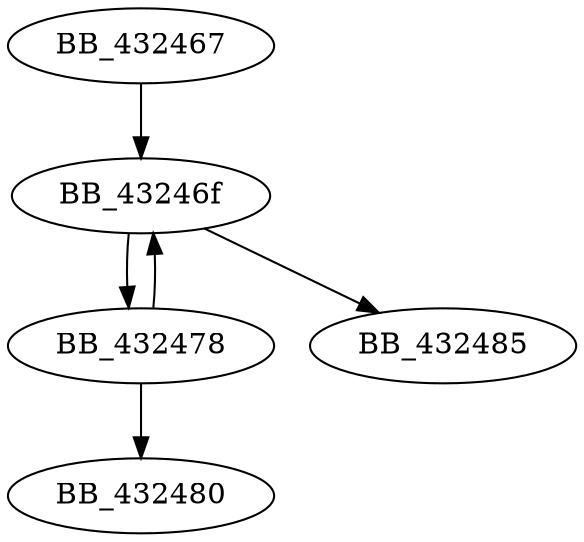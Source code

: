 DiGraph _TestDefaultCountry_0{
BB_432467->BB_43246f
BB_43246f->BB_432478
BB_43246f->BB_432485
BB_432478->BB_43246f
BB_432478->BB_432480
}
